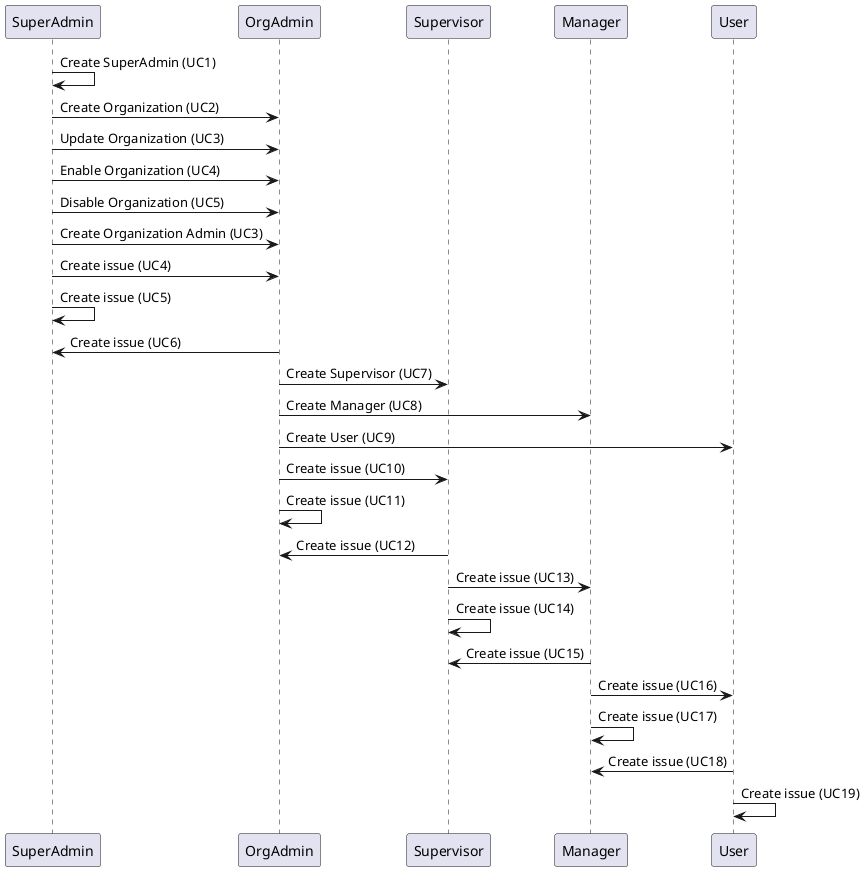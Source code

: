 @startuml AllUseCases

participant "SuperAdmin" as SuperAdmin
SuperAdmin -> SuperAdmin:Create SuperAdmin (UC1)

SuperAdmin -> OrgAdmin:Create Organization (UC2)
SuperAdmin -> OrgAdmin:Update Organization (UC3)
SuperAdmin -> OrgAdmin:Enable Organization (UC4)
SuperAdmin -> OrgAdmin:Disable Organization (UC5)

SuperAdmin -> OrgAdmin:Create Organization Admin (UC3)
SuperAdmin -> OrgAdmin:Create issue (UC4)
SuperAdmin -> SuperAdmin:Create issue (UC5)

OrgAdmin -> SuperAdmin:Create issue (UC6)

OrgAdmin -> Supervisor:Create Supervisor (UC7)
OrgAdmin -> Manager:Create Manager (UC8)
OrgAdmin -> User:Create User (UC9)

OrgAdmin -> Supervisor:Create issue (UC10)
OrgAdmin -> OrgAdmin:Create issue (UC11)

participant "Supervisor" as Supervisor
Supervisor -> OrgAdmin:Create issue (UC12)
Supervisor -> Manager:Create issue (UC13)
Supervisor -> Supervisor:Create issue (UC14)


participant "Manager" as Manager
Manager -> Supervisor:Create issue (UC15)
Manager -> User:Create issue (UC16)
Manager -> Manager:Create issue (UC17)


participant "User" as User
User -> Manager:Create issue (UC18)
User -> User:Create issue (UC19)


@enduml